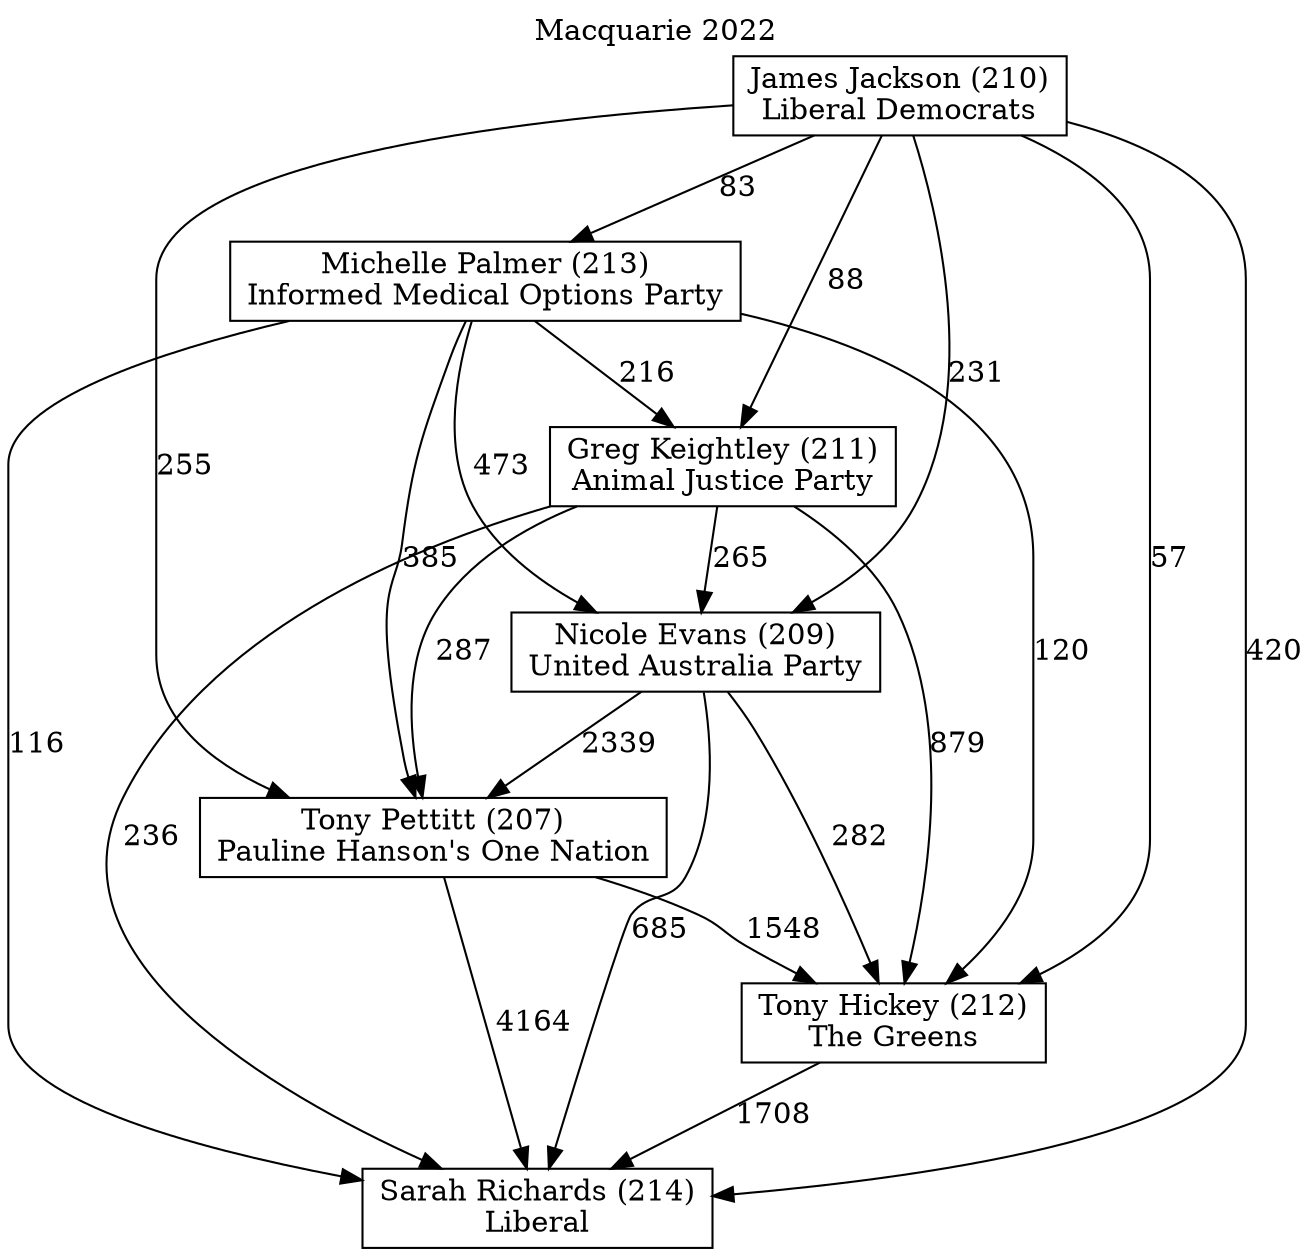// House preference flow
digraph "Sarah Richards (214)_Macquarie_2022" {
	graph [label="Macquarie 2022" labelloc=t mclimit=10]
	node [shape=box]
	"Sarah Richards (214)" [label="Sarah Richards (214)
Liberal"]
	"Tony Pettitt (207)" [label="Tony Pettitt (207)
Pauline Hanson's One Nation"]
	"Nicole Evans (209)" [label="Nicole Evans (209)
United Australia Party"]
	"Tony Hickey (212)" [label="Tony Hickey (212)
The Greens"]
	"Greg Keightley (211)" [label="Greg Keightley (211)
Animal Justice Party"]
	"Michelle Palmer (213)" [label="Michelle Palmer (213)
Informed Medical Options Party"]
	"James Jackson (210)" [label="James Jackson (210)
Liberal Democrats"]
	"Greg Keightley (211)" -> "Tony Hickey (212)" [label=879]
	"Michelle Palmer (213)" -> "Tony Pettitt (207)" [label=385]
	"Tony Pettitt (207)" -> "Tony Hickey (212)" [label=1548]
	"James Jackson (210)" -> "Sarah Richards (214)" [label=420]
	"James Jackson (210)" -> "Nicole Evans (209)" [label=231]
	"Tony Pettitt (207)" -> "Sarah Richards (214)" [label=4164]
	"James Jackson (210)" -> "Tony Pettitt (207)" [label=255]
	"Nicole Evans (209)" -> "Sarah Richards (214)" [label=685]
	"Tony Hickey (212)" -> "Sarah Richards (214)" [label=1708]
	"Michelle Palmer (213)" -> "Nicole Evans (209)" [label=473]
	"Nicole Evans (209)" -> "Tony Hickey (212)" [label=282]
	"Greg Keightley (211)" -> "Sarah Richards (214)" [label=236]
	"James Jackson (210)" -> "Michelle Palmer (213)" [label=83]
	"Greg Keightley (211)" -> "Nicole Evans (209)" [label=265]
	"Nicole Evans (209)" -> "Tony Pettitt (207)" [label=2339]
	"James Jackson (210)" -> "Tony Hickey (212)" [label=57]
	"Greg Keightley (211)" -> "Tony Pettitt (207)" [label=287]
	"Michelle Palmer (213)" -> "Tony Hickey (212)" [label=120]
	"James Jackson (210)" -> "Greg Keightley (211)" [label=88]
	"Michelle Palmer (213)" -> "Greg Keightley (211)" [label=216]
	"Michelle Palmer (213)" -> "Sarah Richards (214)" [label=116]
}
